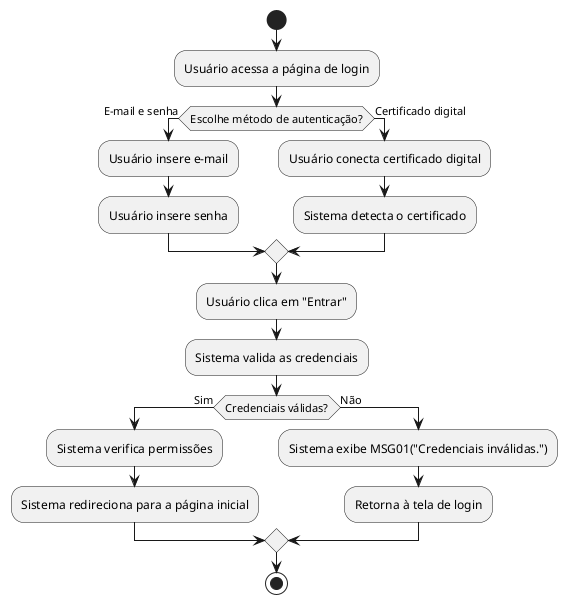 @startuml
start

:Usuário acessa a página de login;

if (Escolhe método de autenticação?) then (E-mail e senha)
    :Usuário insere e-mail;
    :Usuário insere senha;
else (Certificado digital)
    :Usuário conecta certificado digital;
    :Sistema detecta o certificado;
endif

:Usuário clica em "Entrar";

:Sistema valida as credenciais;

if (Credenciais válidas?) then (Sim)
    :Sistema verifica permissões;
    :Sistema redireciona para a página inicial;
else (Não)
    :Sistema exibe MSG01("Credenciais inválidas.");
    :Retorna à tela de login;
endif

stop
@enduml